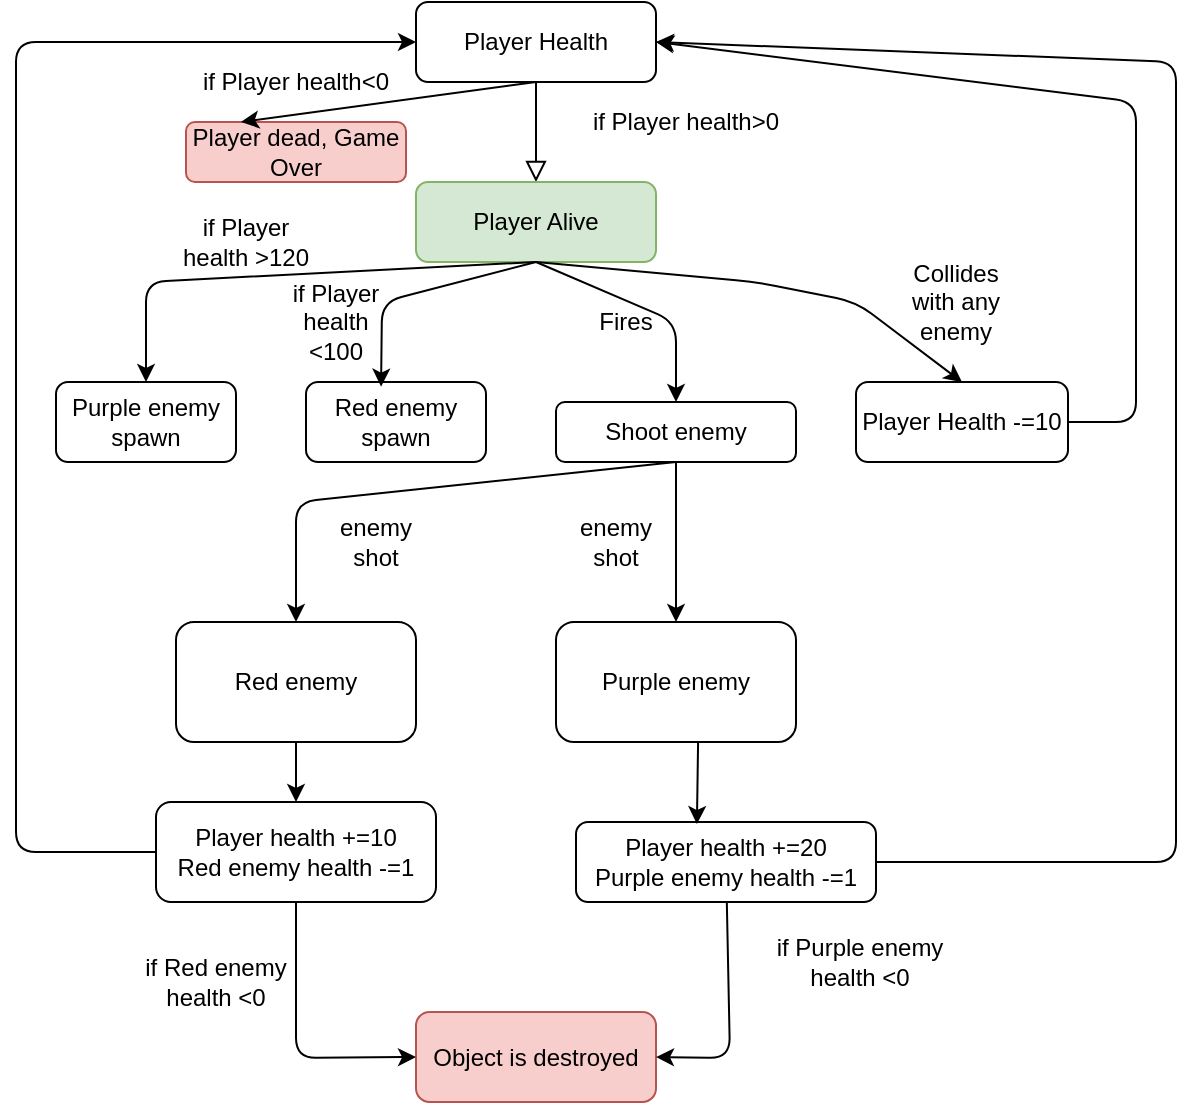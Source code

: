 <mxfile version="13.10.4" type="device"><diagram id="C5RBs43oDa-KdzZeNtuy" name="Page-1"><mxGraphModel dx="1050" dy="725" grid="1" gridSize="10" guides="1" tooltips="1" connect="1" arrows="1" fold="1" page="1" pageScale="1" pageWidth="827" pageHeight="1169" math="0" shadow="0"><root><mxCell id="WIyWlLk6GJQsqaUBKTNV-0"/><mxCell id="WIyWlLk6GJQsqaUBKTNV-1" parent="WIyWlLk6GJQsqaUBKTNV-0"/><mxCell id="WIyWlLk6GJQsqaUBKTNV-2" value="" style="rounded=0;html=1;jettySize=auto;orthogonalLoop=1;fontSize=11;endArrow=block;endFill=0;endSize=8;strokeWidth=1;shadow=0;labelBackgroundColor=none;edgeStyle=orthogonalEdgeStyle;" parent="WIyWlLk6GJQsqaUBKTNV-1" source="WIyWlLk6GJQsqaUBKTNV-3" edge="1"><mxGeometry relative="1" as="geometry"><mxPoint x="300" y="140" as="targetPoint"/></mxGeometry></mxCell><mxCell id="WIyWlLk6GJQsqaUBKTNV-3" value="Player Health" style="rounded=1;whiteSpace=wrap;html=1;fontSize=12;glass=0;strokeWidth=1;shadow=0;" parent="WIyWlLk6GJQsqaUBKTNV-1" vertex="1"><mxGeometry x="240" y="50" width="120" height="40" as="geometry"/></mxCell><mxCell id="WIyWlLk6GJQsqaUBKTNV-7" value="Player Alive" style="rounded=1;whiteSpace=wrap;html=1;fontSize=12;glass=0;strokeWidth=1;shadow=0;fillColor=#d5e8d4;strokeColor=#82b366;" parent="WIyWlLk6GJQsqaUBKTNV-1" vertex="1"><mxGeometry x="240" y="140" width="120" height="40" as="geometry"/></mxCell><mxCell id="LTOy0yzsj_mzFFWlJPeh-0" value="if Player health&amp;gt;0" style="text;html=1;strokeColor=none;fillColor=none;align=center;verticalAlign=middle;whiteSpace=wrap;rounded=0;" vertex="1" parent="WIyWlLk6GJQsqaUBKTNV-1"><mxGeometry x="320" y="100" width="110" height="20" as="geometry"/></mxCell><mxCell id="LTOy0yzsj_mzFFWlJPeh-1" value="" style="endArrow=classic;html=1;exitX=0.5;exitY=1;exitDx=0;exitDy=0;" edge="1" parent="WIyWlLk6GJQsqaUBKTNV-1" source="WIyWlLk6GJQsqaUBKTNV-7" target="LTOy0yzsj_mzFFWlJPeh-2"><mxGeometry width="50" height="50" relative="1" as="geometry"><mxPoint x="380" y="260" as="sourcePoint"/><mxPoint x="300" y="230" as="targetPoint"/><Array as="points"><mxPoint x="370" y="210"/></Array></mxGeometry></mxCell><mxCell id="LTOy0yzsj_mzFFWlJPeh-2" value="Shoot enemy" style="rounded=1;whiteSpace=wrap;html=1;" vertex="1" parent="WIyWlLk6GJQsqaUBKTNV-1"><mxGeometry x="310" y="250" width="120" height="30" as="geometry"/></mxCell><mxCell id="LTOy0yzsj_mzFFWlJPeh-3" value="Fires" style="text;html=1;strokeColor=none;fillColor=none;align=center;verticalAlign=middle;whiteSpace=wrap;rounded=0;" vertex="1" parent="WIyWlLk6GJQsqaUBKTNV-1"><mxGeometry x="310" y="200" width="70" height="20" as="geometry"/></mxCell><mxCell id="LTOy0yzsj_mzFFWlJPeh-5" value="" style="endArrow=classic;html=1;exitX=0.5;exitY=1;exitDx=0;exitDy=0;entryX=0.5;entryY=0;entryDx=0;entryDy=0;" edge="1" parent="WIyWlLk6GJQsqaUBKTNV-1" source="WIyWlLk6GJQsqaUBKTNV-7"><mxGeometry width="50" height="50" relative="1" as="geometry"><mxPoint x="300" y="280" as="sourcePoint"/><mxPoint x="105" y="240" as="targetPoint"/><Array as="points"><mxPoint x="105" y="190"/></Array></mxGeometry></mxCell><mxCell id="LTOy0yzsj_mzFFWlJPeh-7" value="Purple enemy spawn" style="rounded=1;whiteSpace=wrap;html=1;" vertex="1" parent="WIyWlLk6GJQsqaUBKTNV-1"><mxGeometry x="60" y="240" width="90" height="40" as="geometry"/></mxCell><mxCell id="LTOy0yzsj_mzFFWlJPeh-8" value="if Player health &amp;gt;120" style="text;html=1;strokeColor=none;fillColor=none;align=center;verticalAlign=middle;whiteSpace=wrap;rounded=0;" vertex="1" parent="WIyWlLk6GJQsqaUBKTNV-1"><mxGeometry x="120" y="160" width="70" height="20" as="geometry"/></mxCell><mxCell id="LTOy0yzsj_mzFFWlJPeh-9" value="Red enemy spawn" style="rounded=1;whiteSpace=wrap;html=1;" vertex="1" parent="WIyWlLk6GJQsqaUBKTNV-1"><mxGeometry x="185" y="240" width="90" height="40" as="geometry"/></mxCell><mxCell id="LTOy0yzsj_mzFFWlJPeh-10" value="if Player health &amp;lt;100" style="text;html=1;strokeColor=none;fillColor=none;align=center;verticalAlign=middle;whiteSpace=wrap;rounded=0;" vertex="1" parent="WIyWlLk6GJQsqaUBKTNV-1"><mxGeometry x="170" y="200" width="60" height="20" as="geometry"/></mxCell><mxCell id="LTOy0yzsj_mzFFWlJPeh-17" value="" style="endArrow=classic;html=1;entryX=0.417;entryY=0.058;entryDx=0;entryDy=0;entryPerimeter=0;" edge="1" parent="WIyWlLk6GJQsqaUBKTNV-1" target="LTOy0yzsj_mzFFWlJPeh-9"><mxGeometry width="50" height="50" relative="1" as="geometry"><mxPoint x="300" y="180" as="sourcePoint"/><mxPoint x="350" y="210" as="targetPoint"/><Array as="points"><mxPoint x="223" y="200"/></Array></mxGeometry></mxCell><mxCell id="LTOy0yzsj_mzFFWlJPeh-18" value="Collides with any enemy" style="text;html=1;strokeColor=none;fillColor=none;align=center;verticalAlign=middle;whiteSpace=wrap;rounded=0;" vertex="1" parent="WIyWlLk6GJQsqaUBKTNV-1"><mxGeometry x="480" y="190" width="60" height="20" as="geometry"/></mxCell><mxCell id="LTOy0yzsj_mzFFWlJPeh-19" value="Player Health -=10" style="rounded=1;whiteSpace=wrap;html=1;" vertex="1" parent="WIyWlLk6GJQsqaUBKTNV-1"><mxGeometry x="460" y="240" width="106" height="40" as="geometry"/></mxCell><mxCell id="LTOy0yzsj_mzFFWlJPeh-20" value="" style="endArrow=classic;html=1;entryX=0.5;entryY=0;entryDx=0;entryDy=0;" edge="1" parent="WIyWlLk6GJQsqaUBKTNV-1" target="LTOy0yzsj_mzFFWlJPeh-19"><mxGeometry width="50" height="50" relative="1" as="geometry"><mxPoint x="300" y="180" as="sourcePoint"/><mxPoint x="350" y="210" as="targetPoint"/><Array as="points"><mxPoint x="410" y="190"/><mxPoint x="460" y="200"/></Array></mxGeometry></mxCell><mxCell id="LTOy0yzsj_mzFFWlJPeh-23" value="Player dead, Game Over" style="rounded=1;whiteSpace=wrap;html=1;fillColor=#f8cecc;strokeColor=#b85450;" vertex="1" parent="WIyWlLk6GJQsqaUBKTNV-1"><mxGeometry x="125" y="110" width="110" height="30" as="geometry"/></mxCell><mxCell id="LTOy0yzsj_mzFFWlJPeh-26" value="Red enemy&lt;span style=&quot;color: rgba(0 , 0 , 0 , 0) ; font-family: monospace ; font-size: 0px&quot;&gt;%3CmxGraphModel%3E%3Croot%3E%3CmxCell%20id%3D%220%22%2F%3E%3CmxCell%20id%3D%221%22%20parent%3D%220%22%2F%3E%3CmxCell%20id%3D%222%22%20value%3D%22Purple%20enemy%20spawn%22%20style%3D%22rounded%3D1%3BwhiteSpace%3Dwrap%3Bhtml%3D1%3B%22%20vertex%3D%221%22%20parent%3D%221%22%3E%3CmxGeometry%20x%3D%2260%22%20y%3D%22240%22%20width%3D%2290%22%20height%3D%2260%22%20as%3D%22geometry%22%2F%3E%3C%2FmxCell%3E%3CmxCell%20id%3D%223%22%20value%3D%22if%20Player%20health%20%26amp%3Bgt%3B120%22%20style%3D%22text%3Bhtml%3D1%3BstrokeColor%3Dnone%3BfillColor%3Dnone%3Balign%3Dcenter%3BverticalAlign%3Dmiddle%3BwhiteSpace%3Dwrap%3Brounded%3D0%3B%22%20vertex%3D%221%22%20parent%3D%221%22%3E%3CmxGeometry%20x%3D%22140%22%20y%3D%22180%22%20width%3D%2260%22%20height%3D%2220%22%20as%3D%22geometry%22%2F%3E%3C%2FmxCell%3E%3C%2Froot%3E%3C%2FmxGraphModel%3E&lt;/span&gt;" style="rounded=1;whiteSpace=wrap;html=1;" vertex="1" parent="WIyWlLk6GJQsqaUBKTNV-1"><mxGeometry x="120" y="360" width="120" height="60" as="geometry"/></mxCell><mxCell id="LTOy0yzsj_mzFFWlJPeh-27" value="Purple enemy" style="rounded=1;whiteSpace=wrap;html=1;" vertex="1" parent="WIyWlLk6GJQsqaUBKTNV-1"><mxGeometry x="310" y="360" width="120" height="60" as="geometry"/></mxCell><mxCell id="LTOy0yzsj_mzFFWlJPeh-28" value="" style="endArrow=classic;html=1;exitX=0.5;exitY=1;exitDx=0;exitDy=0;" edge="1" parent="WIyWlLk6GJQsqaUBKTNV-1" source="LTOy0yzsj_mzFFWlJPeh-2" target="LTOy0yzsj_mzFFWlJPeh-27"><mxGeometry width="50" height="50" relative="1" as="geometry"><mxPoint x="300" y="390" as="sourcePoint"/><mxPoint x="350" y="340" as="targetPoint"/></mxGeometry></mxCell><mxCell id="LTOy0yzsj_mzFFWlJPeh-29" value="" style="endArrow=classic;html=1;entryX=0.5;entryY=0;entryDx=0;entryDy=0;" edge="1" parent="WIyWlLk6GJQsqaUBKTNV-1" target="LTOy0yzsj_mzFFWlJPeh-26"><mxGeometry width="50" height="50" relative="1" as="geometry"><mxPoint x="370" y="280" as="sourcePoint"/><mxPoint x="350" y="340" as="targetPoint"/><Array as="points"><mxPoint x="180" y="300"/></Array></mxGeometry></mxCell><mxCell id="LTOy0yzsj_mzFFWlJPeh-30" value="enemy shot" style="text;html=1;strokeColor=none;fillColor=none;align=center;verticalAlign=middle;whiteSpace=wrap;rounded=0;" vertex="1" parent="WIyWlLk6GJQsqaUBKTNV-1"><mxGeometry x="200" y="310" width="40" height="20" as="geometry"/></mxCell><mxCell id="LTOy0yzsj_mzFFWlJPeh-31" value="enemy shot" style="text;html=1;strokeColor=none;fillColor=none;align=center;verticalAlign=middle;whiteSpace=wrap;rounded=0;" vertex="1" parent="WIyWlLk6GJQsqaUBKTNV-1"><mxGeometry x="320" y="310" width="40" height="20" as="geometry"/></mxCell><mxCell id="LTOy0yzsj_mzFFWlJPeh-32" value="" style="endArrow=classic;html=1;entryX=1;entryY=0.5;entryDx=0;entryDy=0;exitX=1;exitY=0.5;exitDx=0;exitDy=0;" edge="1" parent="WIyWlLk6GJQsqaUBKTNV-1" source="LTOy0yzsj_mzFFWlJPeh-19" target="WIyWlLk6GJQsqaUBKTNV-3"><mxGeometry width="50" height="50" relative="1" as="geometry"><mxPoint x="600" y="250" as="sourcePoint"/><mxPoint x="350" y="60" as="targetPoint"/><Array as="points"><mxPoint x="600" y="260"/><mxPoint x="600" y="100"/></Array></mxGeometry></mxCell><mxCell id="LTOy0yzsj_mzFFWlJPeh-34" value="" style="endArrow=classic;html=1;entryX=0.25;entryY=0;entryDx=0;entryDy=0;" edge="1" parent="WIyWlLk6GJQsqaUBKTNV-1" target="LTOy0yzsj_mzFFWlJPeh-23"><mxGeometry width="50" height="50" relative="1" as="geometry"><mxPoint x="300" y="90" as="sourcePoint"/><mxPoint x="350" y="190" as="targetPoint"/></mxGeometry></mxCell><mxCell id="LTOy0yzsj_mzFFWlJPeh-35" value="if Player health&amp;lt;0" style="text;html=1;strokeColor=none;fillColor=none;align=center;verticalAlign=middle;whiteSpace=wrap;rounded=0;" vertex="1" parent="WIyWlLk6GJQsqaUBKTNV-1"><mxGeometry x="125" y="80" width="110" height="20" as="geometry"/></mxCell><mxCell id="LTOy0yzsj_mzFFWlJPeh-36" value="Player health +=10&lt;br&gt;Red enemy health -=1" style="rounded=1;whiteSpace=wrap;html=1;" vertex="1" parent="WIyWlLk6GJQsqaUBKTNV-1"><mxGeometry x="110" y="450" width="140" height="50" as="geometry"/></mxCell><mxCell id="LTOy0yzsj_mzFFWlJPeh-37" value="Player health +=20&lt;br&gt;Purple enemy health -=1" style="rounded=1;whiteSpace=wrap;html=1;" vertex="1" parent="WIyWlLk6GJQsqaUBKTNV-1"><mxGeometry x="320" y="460" width="150" height="40" as="geometry"/></mxCell><mxCell id="LTOy0yzsj_mzFFWlJPeh-38" value="" style="endArrow=classic;html=1;exitX=0.5;exitY=1;exitDx=0;exitDy=0;" edge="1" parent="WIyWlLk6GJQsqaUBKTNV-1" source="LTOy0yzsj_mzFFWlJPeh-26" target="LTOy0yzsj_mzFFWlJPeh-36"><mxGeometry width="50" height="50" relative="1" as="geometry"><mxPoint x="300" y="490" as="sourcePoint"/><mxPoint x="350" y="440" as="targetPoint"/></mxGeometry></mxCell><mxCell id="LTOy0yzsj_mzFFWlJPeh-39" value="" style="endArrow=classic;html=1;exitX=0.592;exitY=1.008;exitDx=0;exitDy=0;entryX=0.403;entryY=0.025;entryDx=0;entryDy=0;exitPerimeter=0;entryPerimeter=0;" edge="1" parent="WIyWlLk6GJQsqaUBKTNV-1" source="LTOy0yzsj_mzFFWlJPeh-27" target="LTOy0yzsj_mzFFWlJPeh-37"><mxGeometry width="50" height="50" relative="1" as="geometry"><mxPoint x="300" y="490" as="sourcePoint"/><mxPoint x="350" y="440" as="targetPoint"/></mxGeometry></mxCell><mxCell id="LTOy0yzsj_mzFFWlJPeh-40" value="Object is destroyed" style="rounded=1;whiteSpace=wrap;html=1;fillColor=#f8cecc;strokeColor=#b85450;" vertex="1" parent="WIyWlLk6GJQsqaUBKTNV-1"><mxGeometry x="240" y="555" width="120" height="45" as="geometry"/></mxCell><mxCell id="LTOy0yzsj_mzFFWlJPeh-41" value="" style="endArrow=classic;html=1;exitX=0.5;exitY=1;exitDx=0;exitDy=0;entryX=0;entryY=0.5;entryDx=0;entryDy=0;" edge="1" parent="WIyWlLk6GJQsqaUBKTNV-1" source="LTOy0yzsj_mzFFWlJPeh-36" target="LTOy0yzsj_mzFFWlJPeh-40"><mxGeometry width="50" height="50" relative="1" as="geometry"><mxPoint x="300" y="480" as="sourcePoint"/><mxPoint x="350" y="430" as="targetPoint"/><Array as="points"><mxPoint x="180" y="578"/></Array></mxGeometry></mxCell><mxCell id="LTOy0yzsj_mzFFWlJPeh-42" value="" style="endArrow=classic;html=1;entryX=1;entryY=0.5;entryDx=0;entryDy=0;" edge="1" parent="WIyWlLk6GJQsqaUBKTNV-1" source="LTOy0yzsj_mzFFWlJPeh-37" target="LTOy0yzsj_mzFFWlJPeh-40"><mxGeometry width="50" height="50" relative="1" as="geometry"><mxPoint x="300" y="480" as="sourcePoint"/><mxPoint x="350" y="430" as="targetPoint"/><Array as="points"><mxPoint x="397" y="578"/></Array></mxGeometry></mxCell><mxCell id="LTOy0yzsj_mzFFWlJPeh-43" value="if Purple enemy health &amp;lt;0" style="text;html=1;strokeColor=none;fillColor=none;align=center;verticalAlign=middle;whiteSpace=wrap;rounded=0;" vertex="1" parent="WIyWlLk6GJQsqaUBKTNV-1"><mxGeometry x="414" y="520" width="96" height="20" as="geometry"/></mxCell><mxCell id="LTOy0yzsj_mzFFWlJPeh-44" value="if Red enemy health &amp;lt;0" style="text;html=1;strokeColor=none;fillColor=none;align=center;verticalAlign=middle;whiteSpace=wrap;rounded=0;" vertex="1" parent="WIyWlLk6GJQsqaUBKTNV-1"><mxGeometry x="100" y="530" width="80" height="20" as="geometry"/></mxCell><mxCell id="LTOy0yzsj_mzFFWlJPeh-45" value="" style="endArrow=classic;html=1;exitX=0;exitY=0.5;exitDx=0;exitDy=0;entryX=0;entryY=0.5;entryDx=0;entryDy=0;" edge="1" parent="WIyWlLk6GJQsqaUBKTNV-1" source="LTOy0yzsj_mzFFWlJPeh-36" target="WIyWlLk6GJQsqaUBKTNV-3"><mxGeometry width="50" height="50" relative="1" as="geometry"><mxPoint x="300" y="440" as="sourcePoint"/><mxPoint x="20" y="100" as="targetPoint"/><Array as="points"><mxPoint x="40" y="475"/><mxPoint x="40" y="70"/></Array></mxGeometry></mxCell><mxCell id="LTOy0yzsj_mzFFWlJPeh-46" value="" style="endArrow=classic;html=1;" edge="1" parent="WIyWlLk6GJQsqaUBKTNV-1"><mxGeometry width="50" height="50" relative="1" as="geometry"><mxPoint x="470" y="480" as="sourcePoint"/><mxPoint x="360" y="70" as="targetPoint"/><Array as="points"><mxPoint x="620" y="480"/><mxPoint x="620" y="80"/></Array></mxGeometry></mxCell></root></mxGraphModel></diagram></mxfile>